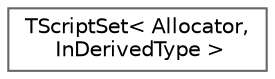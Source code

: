 digraph "Graphical Class Hierarchy"
{
 // INTERACTIVE_SVG=YES
 // LATEX_PDF_SIZE
  bgcolor="transparent";
  edge [fontname=Helvetica,fontsize=10,labelfontname=Helvetica,labelfontsize=10];
  node [fontname=Helvetica,fontsize=10,shape=box,height=0.2,width=0.4];
  rankdir="LR";
  Node0 [id="Node000000",label="TScriptSet\< Allocator,\l InDerivedType \>",height=0.2,width=0.4,color="grey40", fillcolor="white", style="filled",URL="$d8/d49/classTScriptSet.html",tooltip=" "];
}
